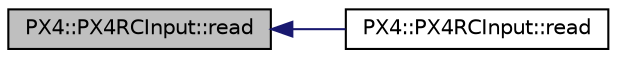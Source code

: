 digraph "PX4::PX4RCInput::read"
{
 // INTERACTIVE_SVG=YES
  edge [fontname="Helvetica",fontsize="10",labelfontname="Helvetica",labelfontsize="10"];
  node [fontname="Helvetica",fontsize="10",shape=record];
  rankdir="LR";
  Node1 [label="PX4::PX4RCInput::read",height=0.2,width=0.4,color="black", fillcolor="grey75", style="filled", fontcolor="black"];
  Node1 -> Node2 [dir="back",color="midnightblue",fontsize="10",style="solid",fontname="Helvetica"];
  Node2 [label="PX4::PX4RCInput::read",height=0.2,width=0.4,color="black", fillcolor="white", style="filled",URL="$classPX4_1_1PX4RCInput.html#a6aef3c719093bfc96a99547b52fde8c9"];
}
